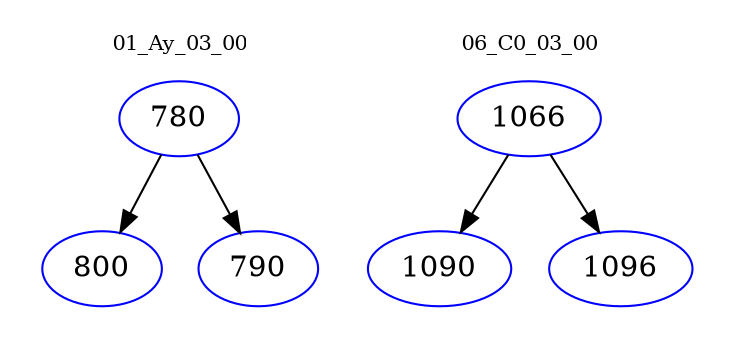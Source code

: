 digraph{
subgraph cluster_0 {
color = white
label = "01_Ay_03_00";
fontsize=10;
T0_780 [label="780", color="blue"]
T0_780 -> T0_800 [color="black"]
T0_800 [label="800", color="blue"]
T0_780 -> T0_790 [color="black"]
T0_790 [label="790", color="blue"]
}
subgraph cluster_1 {
color = white
label = "06_C0_03_00";
fontsize=10;
T1_1066 [label="1066", color="blue"]
T1_1066 -> T1_1090 [color="black"]
T1_1090 [label="1090", color="blue"]
T1_1066 -> T1_1096 [color="black"]
T1_1096 [label="1096", color="blue"]
}
}
